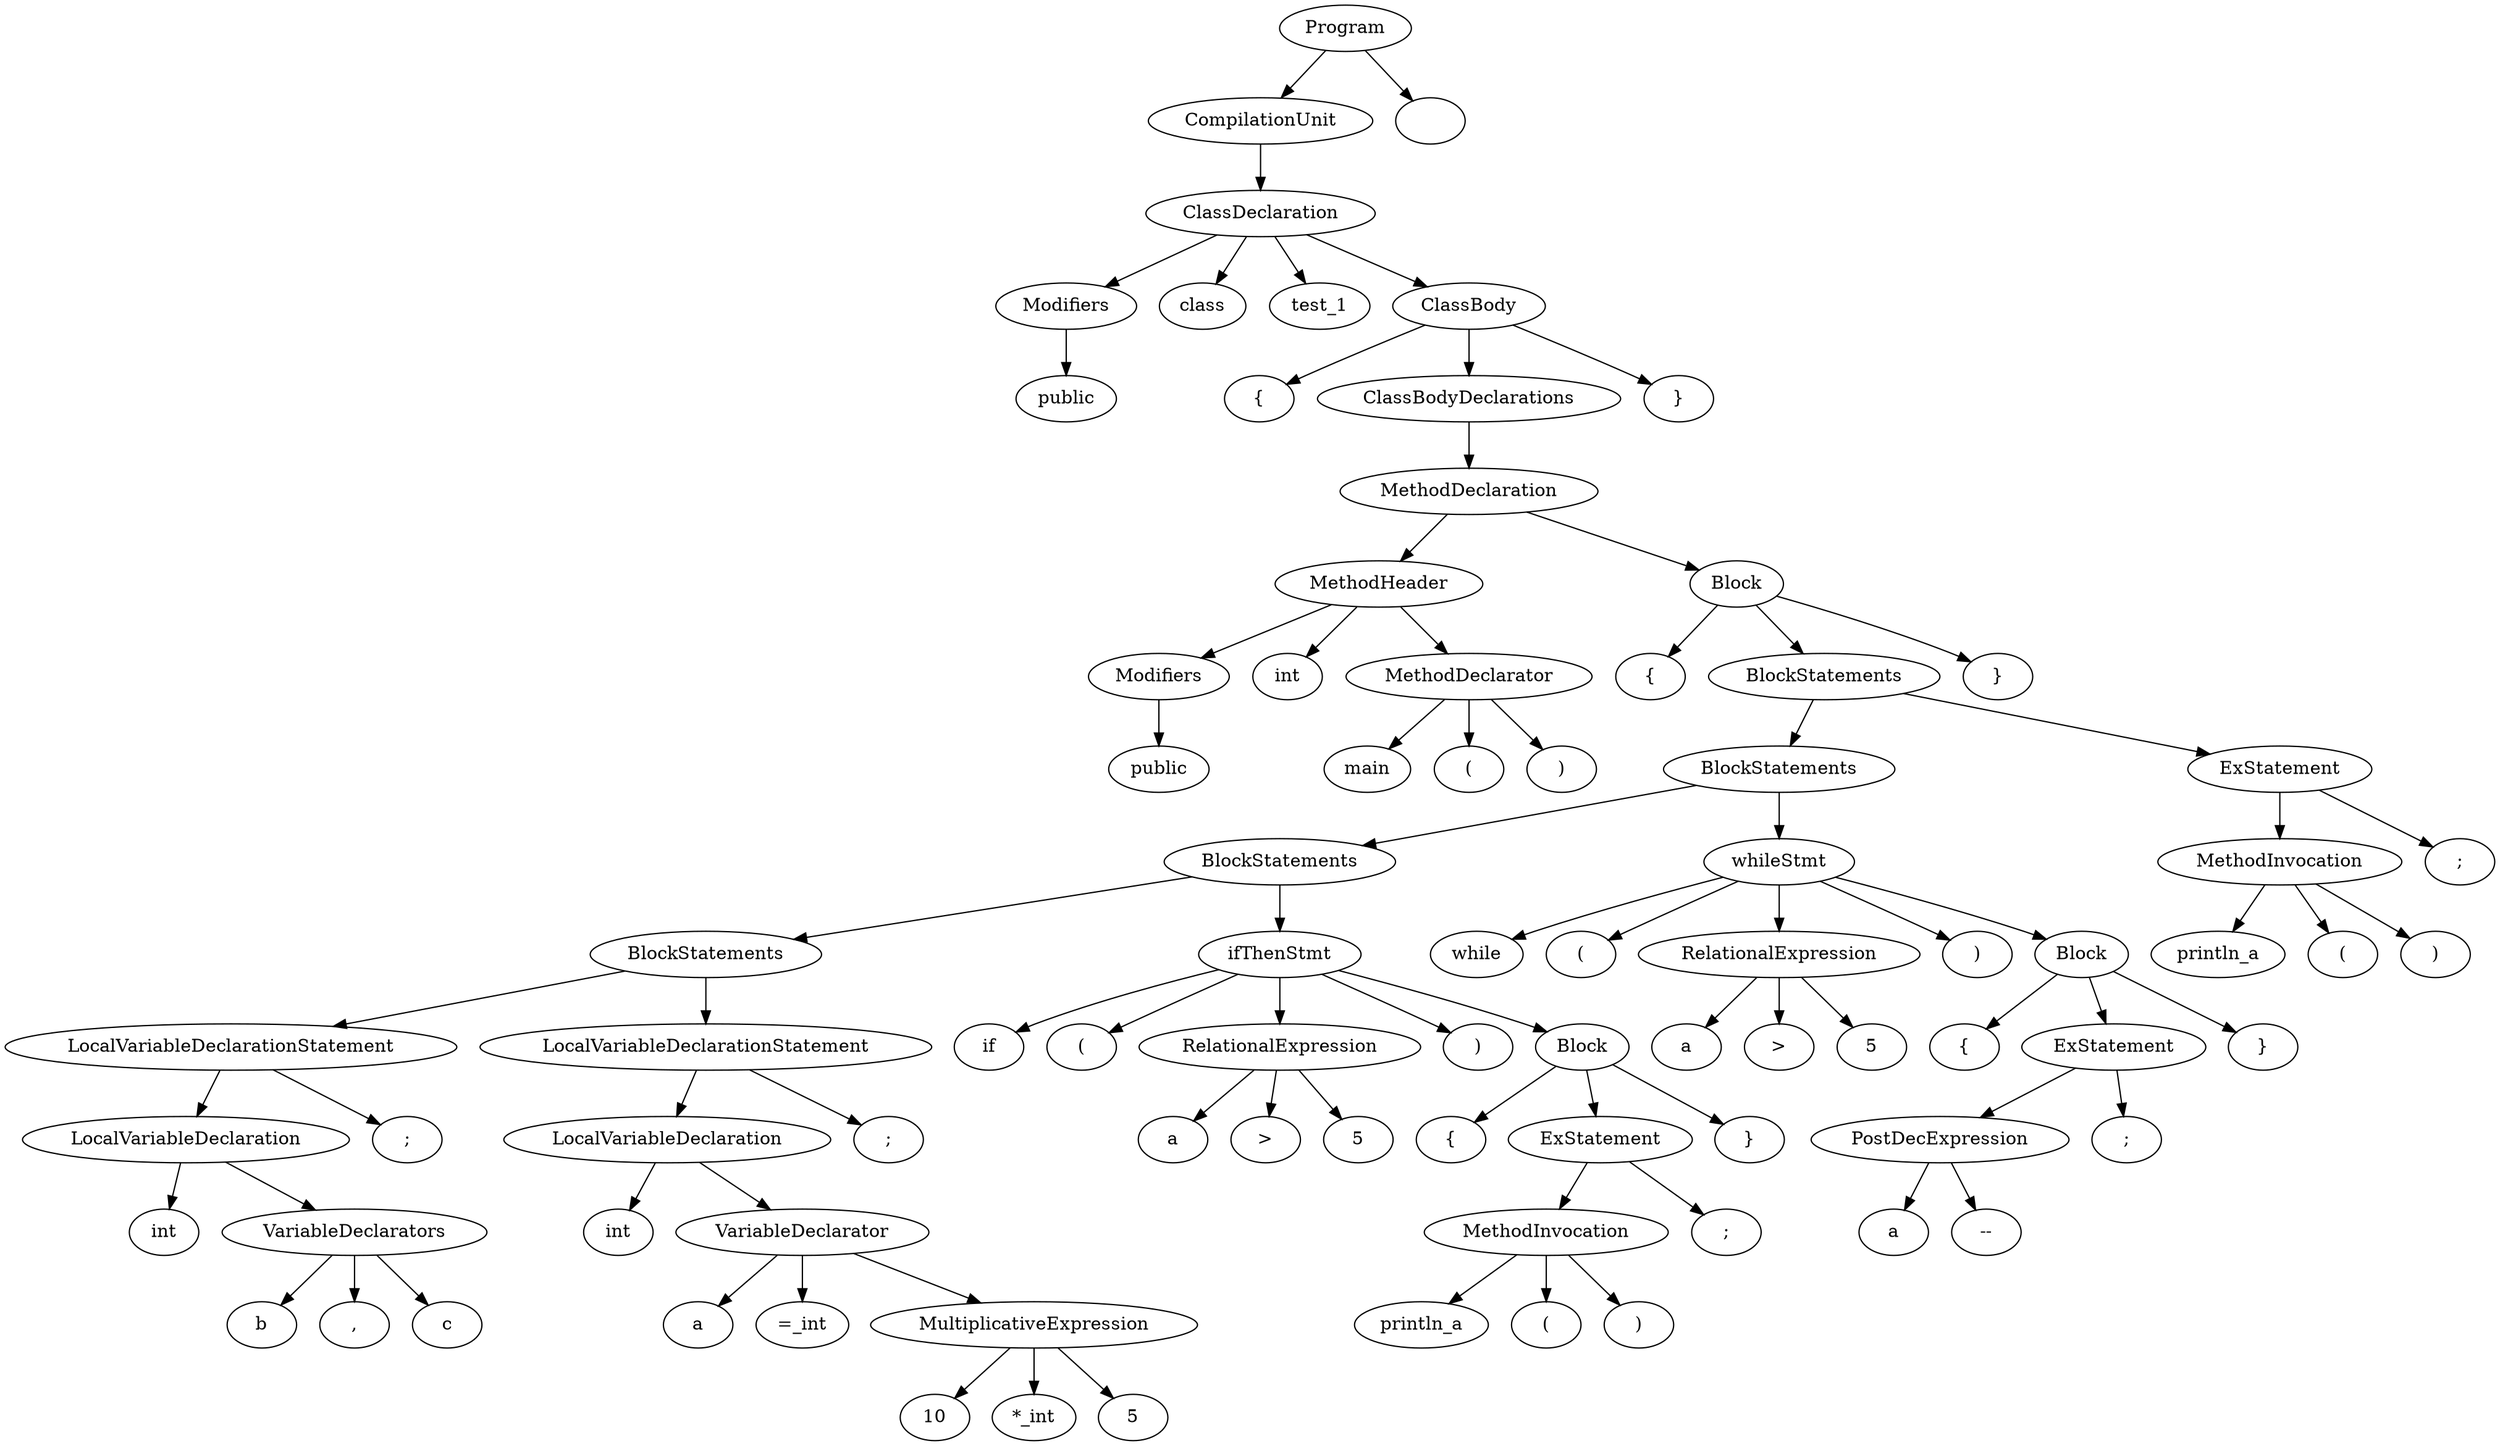 digraph G {
n1 [label="public"]
n2 [label="Modifiers"]
n2->n1;
n3 [label="class"]
n4 [label="test_1"]
n5 [label="{"]
n6 [label="public"]
n7 [label="Modifiers"]
n7->n6;
n8 [label="int"]
n9 [label="main"]
n10 [label="("]
n11 [label=")"]
n12 [label="MethodDeclarator"]
n12->n11;
n12->n10;
n12->n9;
n13 [label="MethodHeader"]
n13->n12;
n13->n8;
n13->n7;
n14 [label="{"]
n15 [label="int"]
n16 [label="b"]
n17 [label=","]
n18 [label="c"]
n19 [label="VariableDeclarators"]
n19->n18;
n19->n17;
n19->n16;
n20 [label="LocalVariableDeclaration"]
n20->n19;
n20->n15;
n21 [label=";"]
n22 [label="LocalVariableDeclarationStatement"]
n22->n21;
n22->n20;
n23 [label="int"]
n24 [label="a"]
n25 [label="=_int"]
n26 [label="10"]
n27 [label="*_int"]
n28 [label="5"]
n29 [label="MultiplicativeExpression"]
n29->n28;
n29->n27;
n29->n26;
n30 [label="VariableDeclarator"]
n30->n29;
n30->n25;
n30->n24;
n31 [label="LocalVariableDeclaration"]
n31->n30;
n31->n23;
n32 [label=";"]
n33 [label="LocalVariableDeclarationStatement"]
n33->n32;
n33->n31;
n34 [label="BlockStatements"]
n34->n33;
n34->n22;
n35 [label="if"]
n36 [label="("]
n37 [label="a"]
n38 [label=">"]
n39 [label="5"]
n40 [label="RelationalExpression"]
n40->n39;
n40->n38;
n40->n37;
n41 [label=")"]
n42 [label="{"]
n43 [label="println_a"]
n44 [label="("]
n45 [label=")"]
n46 [label="MethodInvocation"]
n46->n45;
n46->n44;
n46->n43;
n47 [label=";"]
n48 [label="ExStatement"]
n48->n47;
n48->n46;
n49 [label="}"]
n50 [label="Block"]
n50->n49;
n50->n48;
n50->n42;
n51 [label="ifThenStmt"]
n51->n50;
n51->n41;
n51->n40;
n51->n36;
n51->n35;
n52 [label="BlockStatements"]
n52->n51;
n52->n34;
n53 [label="while"]
n54 [label="("]
n55 [label="a"]
n56 [label=">"]
n57 [label="5"]
n58 [label="RelationalExpression"]
n58->n57;
n58->n56;
n58->n55;
n59 [label=")"]
n60 [label="{"]
n61 [label="a"]
n62 [label="--"]
n63 [label="PostDecExpression"]
n63->n62;
n63->n61;
n64 [label=";"]
n65 [label="ExStatement"]
n65->n64;
n65->n63;
n66 [label="}"]
n67 [label="Block"]
n67->n66;
n67->n65;
n67->n60;
n68 [label="whileStmt"]
n68->n67;
n68->n59;
n68->n58;
n68->n54;
n68->n53;
n69 [label="BlockStatements"]
n69->n68;
n69->n52;
n70 [label="println_a"]
n71 [label="("]
n72 [label=")"]
n73 [label="MethodInvocation"]
n73->n72;
n73->n71;
n73->n70;
n74 [label=";"]
n75 [label="ExStatement"]
n75->n74;
n75->n73;
n76 [label="BlockStatements"]
n76->n75;
n76->n69;
n77 [label="}"]
n78 [label="Block"]
n78->n77;
n78->n76;
n78->n14;
n79 [label="MethodDeclaration"]
n79->n78;
n79->n13;
n80 [label="ClassBodyDeclarations"]
n80->n79;
n81 [label="}"]
n82 [label="ClassBody"]
n82->n81;
n82->n80;
n82->n5;
n83 [label="ClassDeclaration"]
n83->n82;
n83->n4;
n83->n3;
n83->n2;
n84 [label="CompilationUnit"]
n84->n83;
n85 [label="Program"]
n85->n86;
n85->n84;
n86 [label=""]
}
